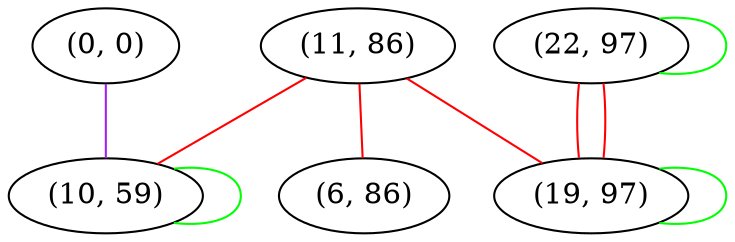 graph "" {
"(0, 0)";
"(11, 86)";
"(10, 59)";
"(6, 86)";
"(22, 97)";
"(19, 97)";
"(0, 0)" -- "(10, 59)"  [color=purple, key=0, weight=4];
"(11, 86)" -- "(19, 97)"  [color=red, key=0, weight=1];
"(11, 86)" -- "(10, 59)"  [color=red, key=0, weight=1];
"(11, 86)" -- "(6, 86)"  [color=red, key=0, weight=1];
"(10, 59)" -- "(10, 59)"  [color=green, key=0, weight=2];
"(22, 97)" -- "(22, 97)"  [color=green, key=0, weight=2];
"(22, 97)" -- "(19, 97)"  [color=red, key=0, weight=1];
"(22, 97)" -- "(19, 97)"  [color=red, key=1, weight=1];
"(19, 97)" -- "(19, 97)"  [color=green, key=0, weight=2];
}
